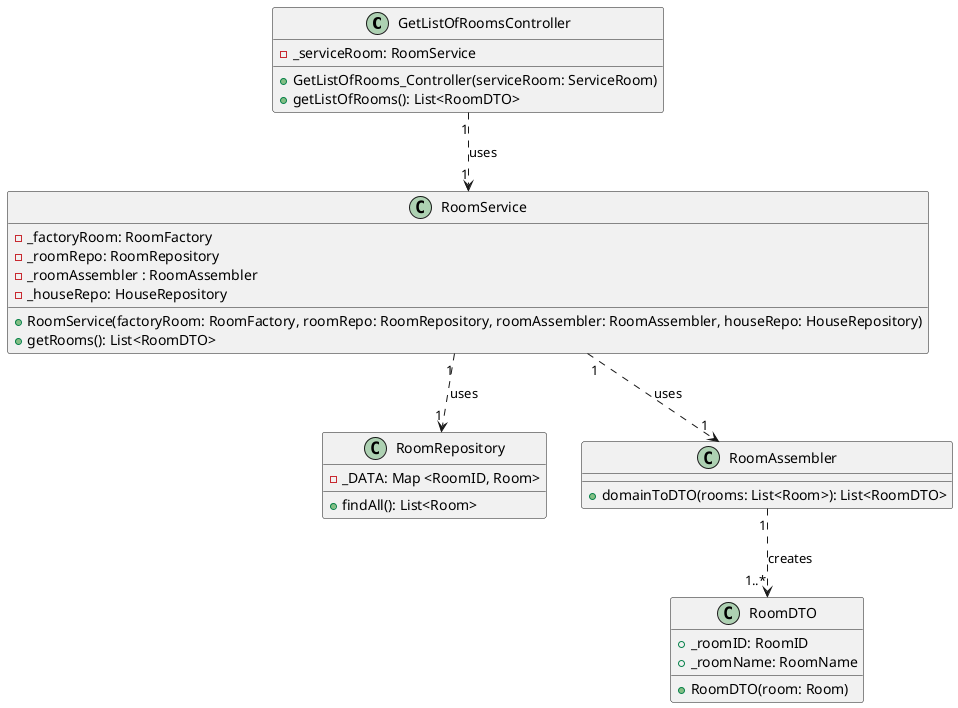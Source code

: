 @startuml
'https://plantuml.com/class-diagram

class GetListOfRoomsController{
'Attributes'
- _serviceRoom: RoomService
'Methods'
+GetListOfRooms_Controller(serviceRoom: ServiceRoom)
+getListOfRooms(): List<RoomDTO>
}

class RoomService{
'Attributes'
- _factoryRoom: RoomFactory
- _roomRepo: RoomRepository
- _roomAssembler : RoomAssembler
- _houseRepo: HouseRepository
'Methods'
+RoomService(factoryRoom: RoomFactory, roomRepo: RoomRepository, roomAssembler: RoomAssembler, houseRepo: HouseRepository)
+getRooms(): List<RoomDTO>
}


class RoomRepository{
'Attributes'
- _DATA: Map <RoomID, Room>
'Methods'
+findAll(): List<Room>
}

class RoomAssembler{
'Methods'
+domainToDTO(rooms: List<Room>): List<RoomDTO>
}

class RoomDTO{
'Attributes'
+_roomID: RoomID
+_roomName: RoomName
'Methods'
+RoomDTO(room: Room)
}

GetListOfRoomsController "1" ..> "1" RoomService: uses
RoomService "1" ..> "1" RoomRepository: uses
RoomService "1" ..> "1" RoomAssembler: uses
RoomAssembler "1" ..> "1..*" RoomDTO: creates

@enduml